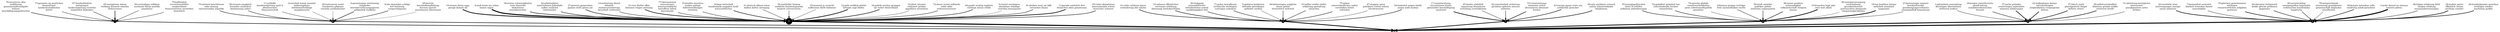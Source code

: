 strict digraph {
	node [shape=point];
	n0_20 -> n1_1 [penwidth=3.51];
	n0_7 -> n1_1 [penwidth=1.77];
	n0_76 -> n1_7 [penwidth=2.67];
	n1_6 -> n2_0 [penwidth=3.19];
	n0_10 -> n1_0 [penwidth=4.63];
	n0_61 -> n1_3 [penwidth=2.74];
	n0_32 -> n1_3 [penwidth=2.91];
	n0_17 -> n1_5 [penwidth=3.99];
	n0_70 -> n1_6 [penwidth=2.48];
	n0_4 -> n1_0 [penwidth=6.31];
	n0_73 -> n1_7 [penwidth=1.78];
	n1_1 -> n2_0 [penwidth=6.33];
	n0_55 -> n1_2 [penwidth=2.51];
	n0_58 -> n1_6 [penwidth=2.15];
	n0_45 -> n1_5 [penwidth=1.72];
	n0_30 -> n1_1 [penwidth=3.27];
	n0_67 -> n1_7 [penwidth=2.01];
	n0_1 -> n1_4 [penwidth=1.67];
	n0_52 -> n1_2 [penwidth=2.50];
	n0_39 -> n1_0 [penwidth=2.94];
	n0_42 -> n1_0 [penwidth=2.77];
	n0_27 -> n1_0 [penwidth=2.95];
	n0_64 -> n1_1 [penwidth=2.48];
	n0_14 -> n1_0 [penwidth=2.07];
	n0_49 -> n1_1 [penwidth=2.30];
	n0_36 -> n1_3 [penwidth=2.43];
	n0_21 -> n1_0 [penwidth=3.55];
	n0_24 -> n1_4 [penwidth=2.29];
	n0_77 -> n1_0 [penwidth=2.01];
	n1_5 -> n2_0 [penwidth=4.19];
	n0_11 -> n1_6 [penwidth=1.60];
	n0_62 -> n1_5 [penwidth=2.18];
	n0_33 -> n1_0 [penwidth=1.95];
	n0_18 -> n1_0 [penwidth=3.10];
	n0_71 -> n1_3 [penwidth=2.32];
	n0_5 -> n1_3 [penwidth=1.30];
	n0_74 -> n1_2 [penwidth=1.32];
	n1_0 -> n2_0 [penwidth=6.81];
	n0_8 -> n1_2 [penwidth=1.91];
	n0_59 -> n1_2 [penwidth=2.28];
	n0_46 -> n1_3 [penwidth=2.11];
	n0_31 -> n1_0 [penwidth=1.63];
	n0_68 -> n1_2 [penwidth=2.74];
	n0_2 -> n1_6 [penwidth=1.22];
	n1_3 -> n2_0 [penwidth=4.93];
	n0_53 -> n1_5 [penwidth=3.00];
	n0_56 -> n1_0 [penwidth=1.94];
	n0_43 -> n1_5 [penwidth=2.89];
	n0_28 -> n1_6 [penwidth=1.02];
	n0_65 -> n1_7 [penwidth=3.01];
	n0_15 -> n1_2 [penwidth=4.45];
	n0_50 -> n1_7 [penwidth=1.73];
	n0_37 -> n1_4 [penwidth=3.60];
	n0_40 -> n1_2 [penwidth=1.13];
	n0_22 -> n1_4 [penwidth=3.41];
	n0_25 -> n1_0 [penwidth=1.28];
	n0_78 -> n1_1 [penwidth=1.44];
	n1_4 -> n2_0 [penwidth=5.67];
	n0_12 -> n1_0 [penwidth=4.26];
	n0_63 -> n1_3 [penwidth=2.08];
	n0_34 -> n1_0 [penwidth=3.33];
	n0_19 -> n1_2 [penwidth=4.42];
	n0_6 -> n1_6 [penwidth=2.70];
	n0_75 -> n1_3 [penwidth=2.44];
	n1_7 -> n2_0 [penwidth=3.22];
	n0_9 -> n1_6 [penwidth=2.27];
	n0_60 -> n1_1 [penwidth=2.83];
	n0_47 -> n1_3 [penwidth=1.34];
	n0_16 -> n1_0 [penwidth=1.33];
	n0_69 -> n1_6 [penwidth=0.95];
	n0_3 -> n1_1 [penwidth=6.61];
	n0_72 -> n1_0 [penwidth=2.23];
	n1_2 -> n2_0 [penwidth=5.04];
	n0_54 -> n1_3 [penwidth=2.55];
	n0_57 -> n1_4 [penwidth=3.16];
	n0_44 -> n1_0 [penwidth=2.62];
	n0_29 -> n1_4 [penwidth=3.24];
	n0_66 -> n1_1 [penwidth=2.06];
	n0_0 -> n1_0 [penwidth=0.98];
	n0_51 -> n1_4 [penwidth=1.62];
	n0_38 -> n1_1 [penwidth=3.51];
	n0_41 -> n1_0 [penwidth=2.28];
	n0_23 -> n1_2 [penwidth=1.76];
	n0_26 -> n1_1 [penwidth=3.13];
	n0_79 -> n1_7 [penwidth=1.82];
	n0_13 -> n1_0 [penwidth=4.09];
	n0_48 -> n1_5 [penwidth=3.19];
	n0_35 -> n1_0 [penwidth=2.62];
	n0_20 [label="20:verstärkt etwa
anstrengungen energie
neuer industrie",shape=none,fontcolor="black"]
	n0_7 [label="7:bestandteil vermutet
klarheit erwecken barzel
ausschöpfen",shape=none,fontcolor="black"]
	n0_76 [label="76:investiven idee
einführung
gemeinschaftsaufgabe
stützen
beschäftigungspolitischen",shape=none,fontcolor="black"]
	n1_6 [shape=circle,margin="0,0",style=filled,fillcolor=black,fontcolor=white,height=0.08,label="6"]
	n0_10 [label="10:wissen daran sage
gesagt damals all",shape=none,fontcolor="black"]
	n0_61 [label="61:reihe erfahren kaum
veränderung ddr spüren",shape=none,fontcolor="black"]
	n0_32 [label="32:nehmen öffentlichen
vertrauen erhöhung
überzeugt berücksichtigen",shape=none,fontcolor="black"]
	n0_17 [label="17:verantwortung
investitionen freien
gemeinden beschäftigung
ausdruck",shape=none,fontcolor="black"]
	n0_70 [label="70:nächste beschlossen
sehe sitzung
einverstanden republik",shape=none,fontcolor="black"]
	n0_4 [label="4:muß heute wa schon
immer sagen",shape=none,fontcolor="black"]
	n0_73 [label="73:gesamte eg westlichen
konzentriert
landwirtschaftlichen
drittel",shape=none,fontcolor="black"]
	n1_1 [shape=circle,margin="0,0",style=filled,fillcolor=black,fontcolor=white,height=0.28,label="1"]
	n0_55 [label="55:energiepolitischen
darin öl erfüllen
aufbauen anforderungen",shape=none,fontcolor="black"]
	n0_58 [label="58:steuern ausgleich
freunden zusätzlich
abstimmung sofort",shape=none,fontcolor="black"]
	n0_45 [label="45:landes stabilität
anpassung finanzieren
verteilung verwirklichen",shape=none,fontcolor="black"]
	n0_30 [label="30:gleichen gemeinsamen
wichtigen
verantwortlichen aufgaben
gewissen",shape=none,fontcolor="black"]
	n0_67 [label="67:bundesländern
anregungen
landesregierung verstehe
eingeleitet bedenken",shape=none,fontcolor="black"]
	n0_1 [label="1:jahrzehnte anwendung
derartigen übernehmen
stillstand reaktor",shape=none,fontcolor="black"]
	n0_52 [label="52:geäußert geändert her
entscheidende leichter
steuerlichen",shape=none,fontcolor="black"]
	n0_39 [label="39:ersten schwierigkeiten
trotz deutsche
diskutieren
amerikanischen",shape=none,fontcolor="black"]
	n0_42 [label="42:arbeitsplätze
unternehmen jedenfalls
außen zunächst
miteinander",shape=none,fontcolor="black"]
	n0_27 [label="27:gestern gesprochen
ganzen steht genau nie",shape=none,fontcolor="black"]
	n0_64 [label="64:darunter fortgesetzt
denke gleiche professor
gegensatz",shape=none,fontcolor="black"]
	n0_14 [label="14:entlastung dienst
belastet
rentenversicherung
dauerhaft verbunden",shape=none,fontcolor="black"]
	n0_49 [label="49:unverzichtbar
energiequellen begründet
verbraucher bundesbahn
langfristig",shape=none,fontcolor="black"]
	n0_36 [label="36:rückgang
mineralölsteuer
erforderlichen soweit
unabhängigkeit feld",shape=none,fontcolor="black"]
	n0_21 [label="21:vier dürfen offen
kommen tragen meinung",shape=none,fontcolor="black"]
	n0_24 [label="24:jungen umweltschutz
gewiß betrug
sozialdemokratischen
freunde",shape=none,fontcolor="black"]
	n0_77 [label="77:übernommen
innovationen
wissenschaftliche
betroffene bülow
hierzulande",shape=none,fontcolor="black"]
	n1_5 [shape=circle,margin="0,0",style=filled,fillcolor=black,fontcolor=white,height=0.11,label="5"]
	n0_11 [label="11:schließe
bundesregierung april ii
ältestenrates
finanzausschuß",shape=none,fontcolor="black"]
	n0_62 [label="62:unsicherheit sicherung
geradezu geboten messen
anbieten",shape=none,fontcolor="black"]
	n0_33 [label="33:kredite investive
senken gelingt
fehlentwicklungen
erweisen",shape=none,fontcolor="black"]
	n0_18 [label="18:lage wirtschaft
bundesbank ausgaben kraft
wirtschaftlichen",shape=none,fontcolor="black"]
	n0_71 [label="71:polen bewußtsein
technische wichtigste
vortragen schicksal",shape=none,fontcolor="black"]
	n0_5 [label="5:gehören konferenz
betriebe grundlagen
geliefert medien",shape=none,fontcolor="black"]
	n0_74 [label="74:sprache globale
verantwortlichkeiten
preis arbeitsmarktpolitik
gestatten",shape=none,fontcolor="black"]
	n1_0 [shape=circle,margin="0,0",style=filled,fillcolor=black,fontcolor=white,height=0.60,label="0"]
	n0_8 [label="8:komme gruppe verträge
freie nachzudenken rechte",shape=none,fontcolor="black"]
	n0_59 [label="59:stadt einzelne
politiker gefahr
streichen sogenannten",shape=none,fontcolor="black"]
	n0_46 [label="46:belastungen mögliche
sitzen gebiet
hinsichtlich weltweit",shape=none,fontcolor="black"]
	n0_31 [label="31:deutsch allianz osten
halben kultur anregung",shape=none,fontcolor="black"]
	n0_68 [label="68:neues punkten
notwendigkeit
volkswirtschaft bürgern
hauses",shape=none,fontcolor="black"]
	n0_2 [label="2:zuschuß zumal unsozial
wohnungsbaus
wettbewerbsfähige
ausgabenseite",shape=none,fontcolor="black"]
	n1_3 [shape=circle,margin="0,0",style=filled,fillcolor=black,fontcolor=white,height=0.16,label="3"]
	n0_53 [label="53:voraussetzung
einsetzen welch
alternativen adenauer
frieden",shape=none,fontcolor="black"]
	n0_56 [label="56:matthöfer hinweg
wirkliche bundestagswahl
konkret unterstreiche",shape=none,fontcolor="black"]
	n0_43 [label="43:europa ganze erste usa
solidarität genscher",shape=none,fontcolor="black"]
	n0_28 [label="28:instrument meist
standorten pflanzen
vorsieht ausländischer",shape=none,fontcolor="black"]
	n0_65 [label="65:wenigstens wären
wirkung dennoch ohnehin
diskussionen",shape=none,fontcolor="black"]
	n0_15 [label="15:brauchen liegt jahr
zwei weit allein",shape=none,fontcolor="black"]
	n0_50 [label="50:verteidigen erklären
nochmals fertig anstöße
annehmen",shape=none,fontcolor="black"]
	n0_37 [label="37:sache gründen
erwartungen september
stimmen erfahrungen",shape=none,fontcolor="black"]
	n0_40 [label="40:energieversorgung
verschiebung
grundlastbereich
gewünschten dringende
einsparmöglichkeiten",shape=none,fontcolor="black"]
	n0_22 [label="22:maßnahmen daraus
entscheidungen
möglichkeiten vergangenen
dritten",shape=none,fontcolor="black"]
	n0_25 [label="25:moment je verzicht
mißtrauen dürfe befassen",shape=none,fontcolor="black"]
	n0_78 [label="78:entsprechende
erinnerung grundgesetz
gemeinschaft liegenden
einzelheiten",shape=none,fontcolor="black"]
	n1_4 [shape=circle,margin="0,0",style=filled,fillcolor=black,fontcolor=white,height=0.13,label="4"]
	n0_12 [label="12:geht wirklich gehört
bringen sagt finden",shape=none,fontcolor="black"]
	n0_63 [label="63:willen weder städte
erklärung gestaltung
tatsachen",shape=none,fontcolor="black"]
	n0_34 [label="34:politik wochen gruppen
tat sicher deutschland",shape=none,fontcolor="black"]
	n0_19 [label="19:tun koalition bürger
mehrheit einzelnen
insgesamt",shape=none,fontcolor="black"]
	n0_6 [label="6:gemeinsame einstimmig
mitglieder
betriebsverfassungsgesetz
geldpolitik rückkehr",shape=none,fontcolor="black"]
	n0_75 [label="75:neben
unterschiedlichen nahen
verstärken bietet
zufrieden",shape=none,fontcolor="black"]
	n1_7 [shape=circle,margin="0,0",style=filled,fillcolor=black,fontcolor=white,height=0.08,label="7"]
	n0_9 [label="9:uhr dezember schlägt
fort beratung
vorgeschlagenen",shape=none,fontcolor="black"]
	n0_60 [label="60:konnte betreiben rolle
eindeutig anlaß gutachten",shape=none,fontcolor="black"]
	n0_47 [label="47:stoppen natur
politikern vorteil reform
bürokratische",shape=none,fontcolor="black"]
	n0_16 [label="16:dient intensiv
reduziert greifen
appelliere erreichten",shape=none,fontcolor="black"]
	n0_69 [label="69:bericht
beschlußempfehlung
devisen ansicht
ausschusses ältestenrat",shape=none,fontcolor="black"]
	n0_3 [label="3:mehr darauf un müssen
unserer jahren",shape=none,fontcolor="black"]
	n0_72 [label="72:dauer zuviel milliarde
redet nähe
einkommensteuer",shape=none,fontcolor="black"]
	n1_2 [shape=circle,margin="0,0",style=filled,fillcolor=black,fontcolor=white,height=0.19,label="2"]
	n0_54 [label="54:bedeutet zeigen bleibt
augen wahl ausbau",shape=none,fontcolor="black"]
	n0_57 [label="57:falsch stark
gleichgewicht länger
defizite zitiere",shape=none,fontcolor="black"]
	n0_44 [label="44:punkt wichtig zugleich
verlangt müsse erlebt",shape=none,fontcolor="black"]
	n0_29 [label="29:selbstverständlich
debatten gründe müßte
mehreren kredit",shape=none,fontcolor="black"]
	n0_66 [label="66:folgen erfahrung fehlt
steigen stärkung
auseinandersetzungen",shape=none,fontcolor="black"]
	n0_0 [label="0:viertel verringern
absehbare ständige
verteilen konsequent",shape=none,fontcolor="black"]
	n0_51 [label="51:abrüstung korrigieren
interessiert
grundgesetzes netto
drüben",shape=none,fontcolor="black"]
	n0_38 [label="38:stellen partei
öffentlich setzen
wichtige sozialer",shape=none,fontcolor="black"]
	n0_41 [label="41:denken west ost läßt
versuchen finanz",shape=none,fontcolor="black"]
	n0_23 [label="23:kernenergie enquete
kernkraftwerke
genehmigungsverfahren
energiepolitik kommission",shape=none,fontcolor="black"]
	n0_26 [label="26:bundeskanzler sprechen
wichtiger stärker
wachstum großer",shape=none,fontcolor="black"]
	n0_79 [label="79:hoffentlich
investitionshilfen
vergleichbare
finanzministers auswirken
beachtlich",shape=none,fontcolor="black"]
	n0_13 [label="13:gerade natürlich drei
deutschen eben gemeinsam",shape=none,fontcolor="black"]
	n2_0 [shape=point,height=0.17]
	n0_48 [label="48:satz nachbarn versuch
nation industrieländer
bündnisses",shape=none,fontcolor="black"]
	n0_35 [label="35:vieler akzeptieren
internationale schutz
deutscher schwere",shape=none,fontcolor="black"]
}